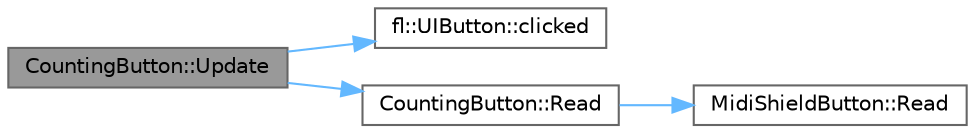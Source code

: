 digraph "CountingButton::Update"
{
 // LATEX_PDF_SIZE
  bgcolor="transparent";
  edge [fontname=Helvetica,fontsize=10,labelfontname=Helvetica,labelfontsize=10];
  node [fontname=Helvetica,fontsize=10,shape=box,height=0.2,width=0.4];
  rankdir="LR";
  Node1 [id="Node000001",label="CountingButton::Update",height=0.2,width=0.4,color="gray40", fillcolor="grey60", style="filled", fontcolor="black",tooltip=" "];
  Node1 -> Node2 [id="edge1_Node000001_Node000002",color="steelblue1",style="solid",tooltip=" "];
  Node2 [id="Node000002",label="fl::UIButton::clicked",height=0.2,width=0.4,color="grey40", fillcolor="white", style="filled",URL="$d3/d1d/classfl_1_1_u_i_button.html#a744c411f78146946d0f72366605e781a",tooltip=" "];
  Node1 -> Node3 [id="edge2_Node000001_Node000003",color="steelblue1",style="solid",tooltip=" "];
  Node3 [id="Node000003",label="CountingButton::Read",height=0.2,width=0.4,color="grey40", fillcolor="white", style="filled",URL="$d6/d58/class_counting_button.html#a22f6cee1dc58bf651da93fd5ee66f7a0",tooltip=" "];
  Node3 -> Node4 [id="edge3_Node000003_Node000004",color="steelblue1",style="solid",tooltip=" "];
  Node4 [id="Node000004",label="MidiShieldButton::Read",height=0.2,width=0.4,color="grey40", fillcolor="white", style="filled",URL="$d0/ddf/class_midi_shield_button.html#a364d02ef4b1cd8dfa97639c08a731dcf",tooltip=" "];
}
